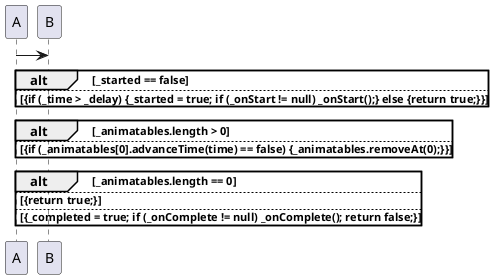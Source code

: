 @startuml
A -> B
'_time += time;
alt _started == false
else {if (_time > _delay) {_started = true; if (_onStart != null) _onStart();} else {return true;}}
end
alt _animatables.length > 0
else {if (_animatables[0].advanceTime(time) == false) {_animatables.removeAt(0);}}
end
alt _animatables.length == 0
else {return true;}
else {_completed = true; if (_onComplete != null) _onComplete(); return false;}
end
@enduml